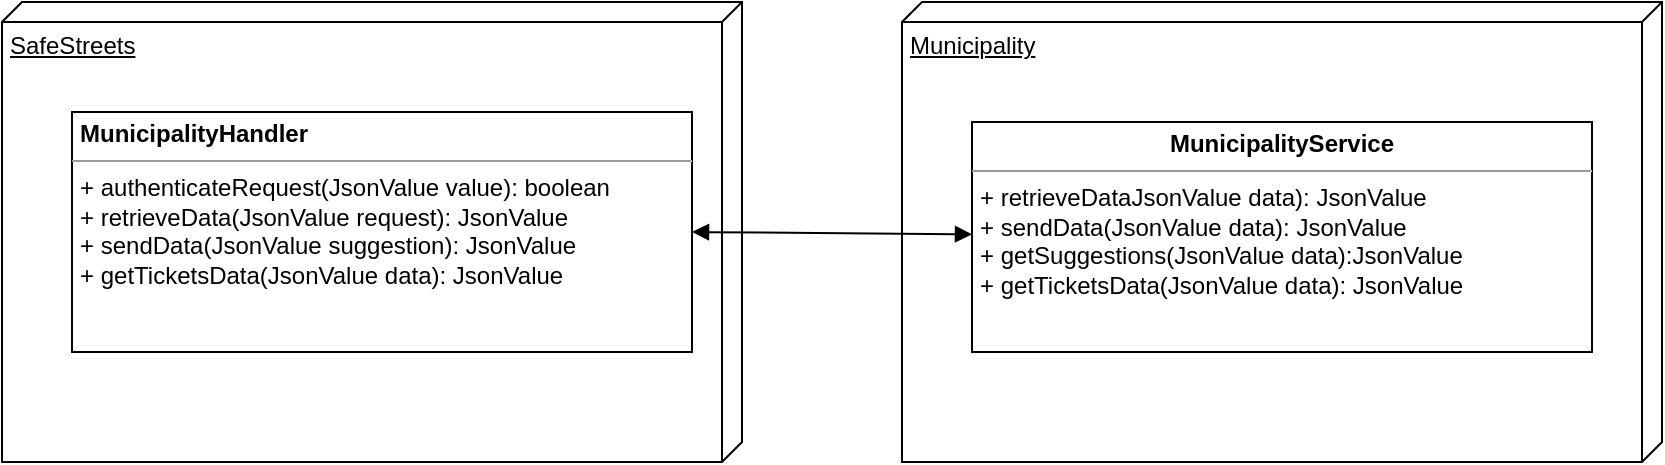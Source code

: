 <mxfile version="12.1.7" type="device" pages="1"><diagram id="Z8wDv1wLpsKMPQVtQXlR" name="Page-1"><mxGraphModel dx="1096" dy="728" grid="1" gridSize="10" guides="1" tooltips="1" connect="1" arrows="1" fold="1" page="1" pageScale="1" pageWidth="827" pageHeight="1169" math="0" shadow="0"><root><mxCell id="0"/><mxCell id="1" parent="0"/><mxCell id="YKkZuxhOIUbPfpsksiSe-1" value="SafeStreets" style="verticalAlign=top;align=left;spacingTop=8;spacingLeft=2;spacingRight=12;shape=cube;size=10;direction=south;fontStyle=4;html=1;" parent="1" vertex="1"><mxGeometry x="20" y="20" width="370" height="230" as="geometry"/></mxCell><mxCell id="YKkZuxhOIUbPfpsksiSe-2" value="Municipality" style="verticalAlign=top;align=left;spacingTop=8;spacingLeft=2;spacingRight=12;shape=cube;size=10;direction=south;fontStyle=4;html=1;" parent="1" vertex="1"><mxGeometry x="470" y="20" width="380" height="230" as="geometry"/></mxCell><mxCell id="YKkZuxhOIUbPfpsksiSe-5" value="&lt;p style=&quot;margin: 0px ; margin-top: 4px ; text-align: center&quot;&gt;&lt;/p&gt;&lt;p style=&quot;margin: 0px ; margin-left: 4px&quot;&gt;&lt;b&gt;MunicipalityHandler&lt;/b&gt;&lt;/p&gt;&lt;hr size=&quot;1&quot;&gt;&lt;p style=&quot;margin: 0px ; margin-left: 4px&quot;&gt;+ authenticateRequest(JsonValue value): boolean&lt;/p&gt;&lt;p style=&quot;margin: 0px ; margin-left: 4px&quot;&gt;+ retrieveData(JsonValue request): JsonValue&lt;/p&gt;&lt;p style=&quot;margin: 0px ; margin-left: 4px&quot;&gt;+ sendData(JsonValue suggestion): JsonValue&lt;br&gt;&lt;/p&gt;&lt;p style=&quot;margin: 0px ; margin-left: 4px&quot;&gt;+ getTicketsData(JsonValue data): JsonValue&lt;br&gt;&lt;/p&gt;" style="verticalAlign=top;align=left;overflow=fill;fontSize=12;fontFamily=Helvetica;html=1;" parent="1" vertex="1"><mxGeometry x="55" y="75" width="310" height="120" as="geometry"/></mxCell><mxCell id="YKkZuxhOIUbPfpsksiSe-9" value="&lt;p style=&quot;margin: 0px ; margin-top: 4px ; text-align: center&quot;&gt;&lt;b&gt;MunicipalityService&lt;/b&gt;&lt;/p&gt;&lt;hr size=&quot;1&quot;&gt;&lt;p style=&quot;margin: 0px ; margin-left: 4px&quot;&gt;&lt;span&gt;+ retrieveDataJsonValue data): JsonValue&lt;/span&gt;&lt;br&gt;&lt;/p&gt;&lt;p style=&quot;margin: 0px ; margin-left: 4px&quot;&gt;+ sendData(JsonValue data): JsonValue&lt;/p&gt;&lt;p style=&quot;margin: 0px ; margin-left: 4px&quot;&gt;+ getSuggestions(JsonValue data):JsonValue&lt;/p&gt;&lt;p style=&quot;margin: 0px ; margin-left: 4px&quot;&gt;+ getTicketsData(JsonValue data): JsonValue&lt;/p&gt;" style="verticalAlign=top;align=left;overflow=fill;fontSize=12;fontFamily=Helvetica;html=1;" parent="1" vertex="1"><mxGeometry x="505" y="80" width="310" height="115" as="geometry"/></mxCell><mxCell id="YKkZuxhOIUbPfpsksiSe-11" value="" style="endArrow=block;startArrow=block;endFill=1;startFill=1;html=1;exitX=1;exitY=0.5;exitDx=0;exitDy=0;" parent="1" source="YKkZuxhOIUbPfpsksiSe-5" target="YKkZuxhOIUbPfpsksiSe-9" edge="1"><mxGeometry width="160" relative="1" as="geometry"><mxPoint x="20" y="390" as="sourcePoint"/><mxPoint x="180" y="390" as="targetPoint"/></mxGeometry></mxCell></root></mxGraphModel></diagram></mxfile>